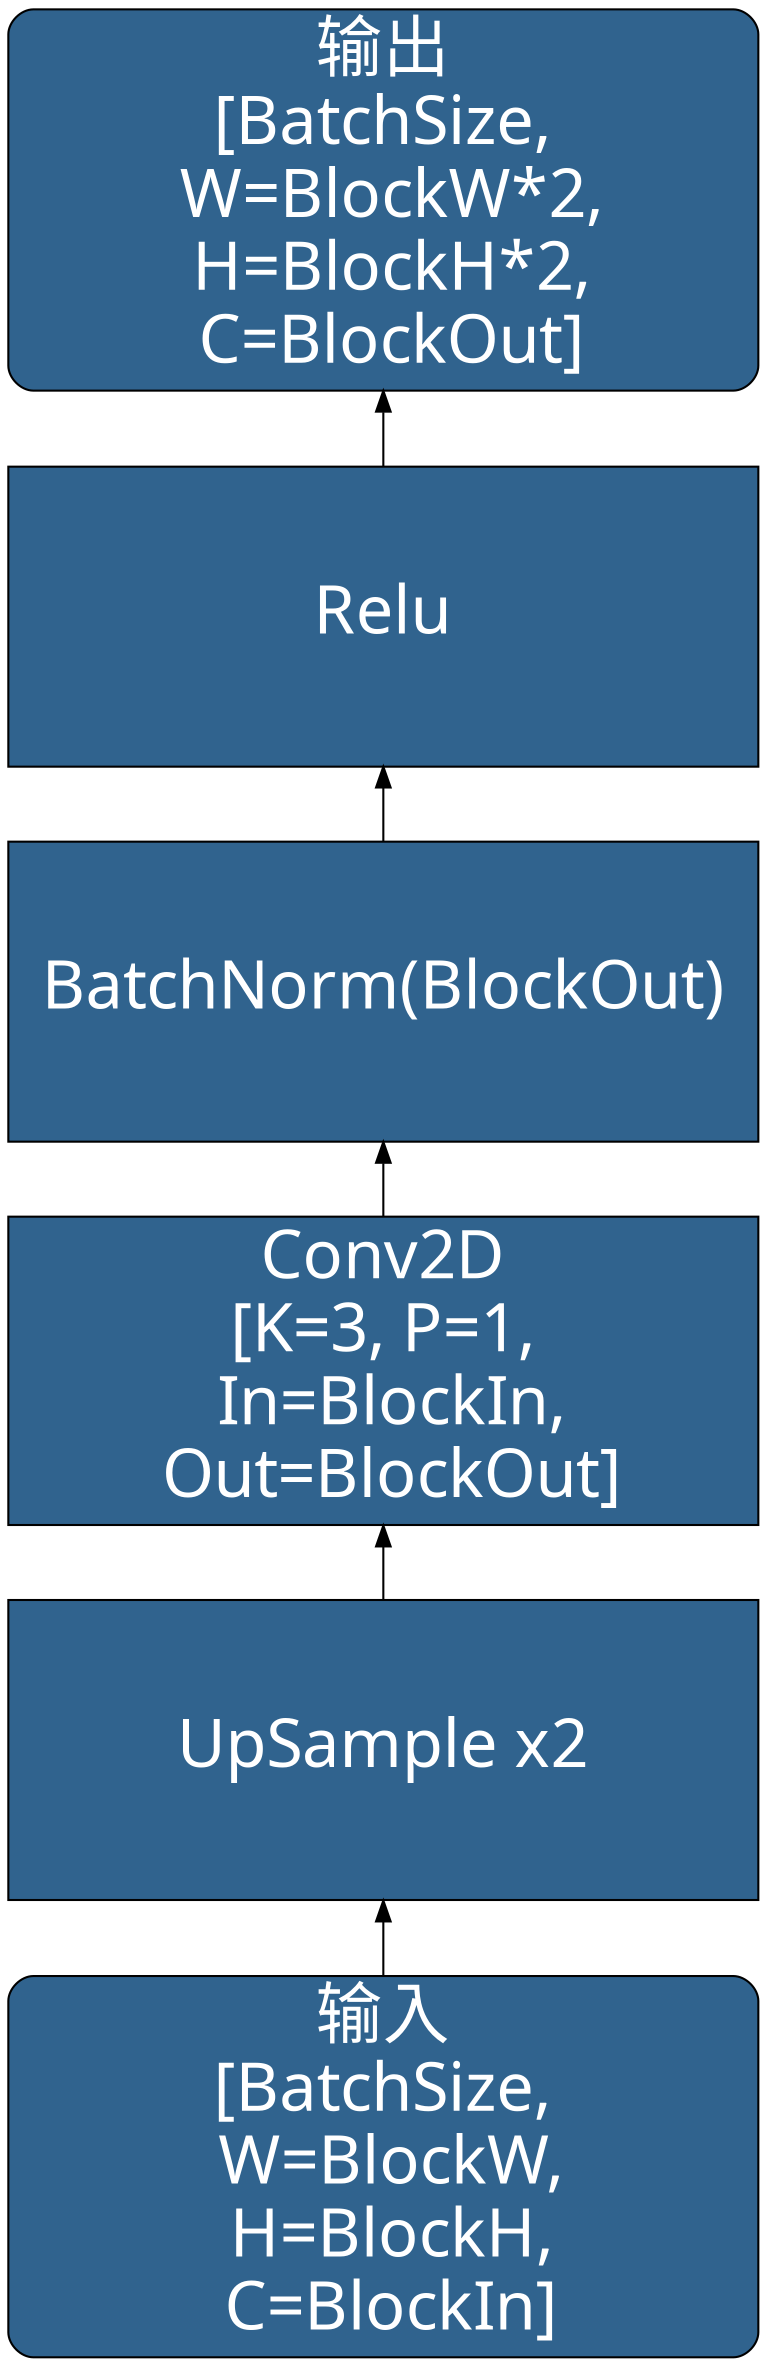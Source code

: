 digraph CAEDeconvBlock {
	rankdir=BT
    node [
		style=filled, 
		color=Black
		fontcolor=White, 
		fillcolor="#30638e", 
		fontname="SimHei",
		fontsize=32,
		width=5, height=2,
		shape="box",
	]
	
	
	inp         [label="输入\n[BatchSize,\n W=BlockW,\n H=BlockH,\n C=BlockIn]", shape="Mrecord"]
    upsamp      [label="UpSample x2"]
	conv        [label="Conv2D\n[K=3, P=1,\n In=BlockIn,\n Out=BlockOut]"]
	batchnorm   [label="BatchNorm(BlockOut)"]
    relu        [label="Relu"]
	oup         [label="输出\n[BatchSize,\n W=BlockW*2,\n H=BlockH*2,\n C=BlockOut]", shape="Mrecord"]

	inp -> upsamp -> conv -> batchnorm -> relu -> oup 
}